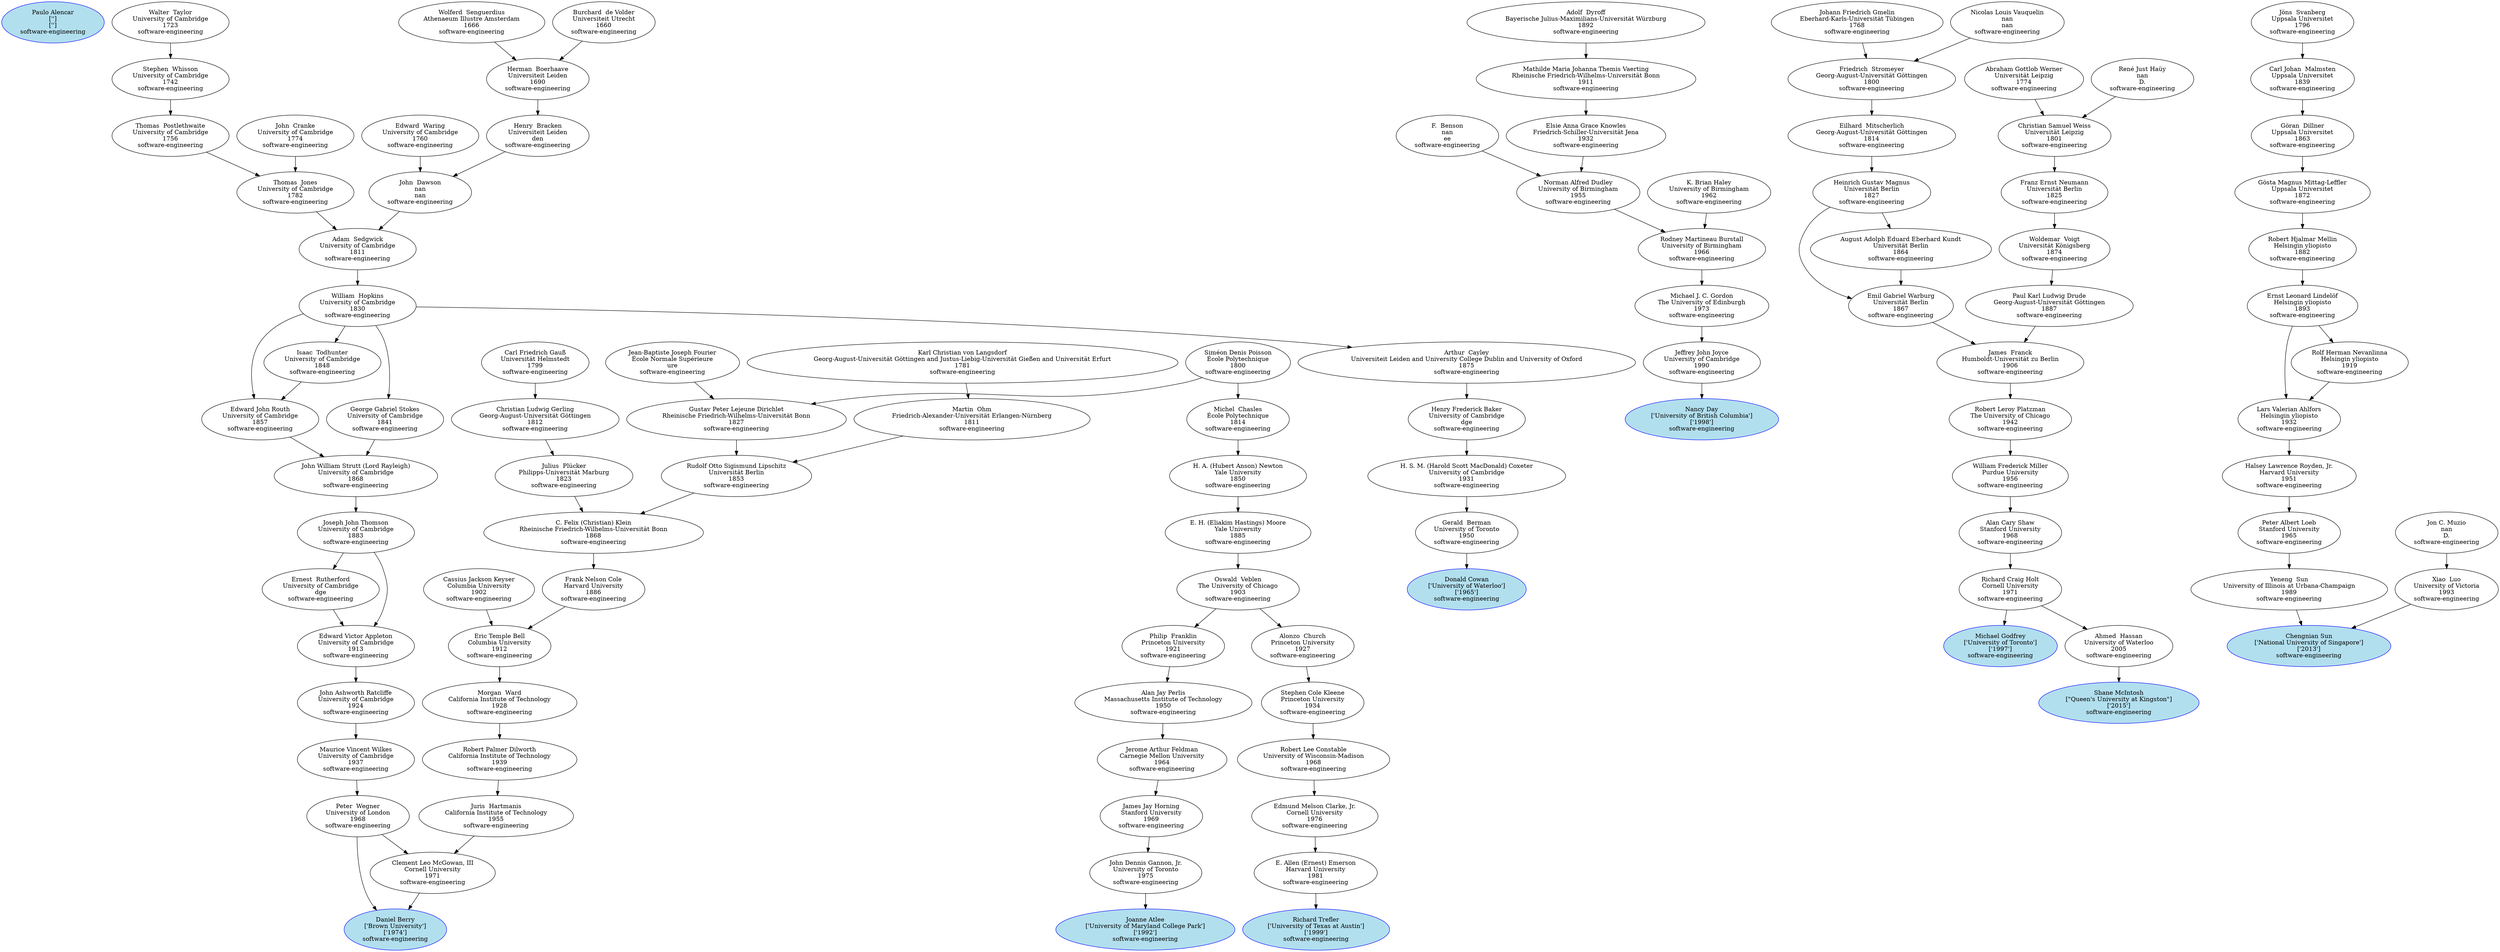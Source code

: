 digraph "Academic Genealogy for software-engineering" {
	227840 [label="Paulo Alencar
['']
['']
software-engineering" color=blue fillcolor=lightblue2 style=filled]
	66892 [label="Joanne Atlee
['University of Maryland College Park']
['1992']
software-engineering" color=blue fillcolor=lightblue2 style=filled]
	14473 [label="Daniel Berry
['Brown University']
['1974']
software-engineering" color=blue fillcolor=lightblue2 style=filled]
	66817 [label="Donald Cowan
['University of Waterloo']
['1965']
software-engineering" color=blue fillcolor=lightblue2 style=filled]
	72132 [label="Nancy Day
['University of British Columbia']
['1998']
software-engineering" color=blue fillcolor=lightblue2 style=filled]
	90655 [label="Michael Godfrey
['University of Toronto']
['1997']
software-engineering" color=blue fillcolor=lightblue2 style=filled]
	220043 [label="Shane McIntosh
[\"Queen's University at Kingston\"]
['2015']
software-engineering" color=blue fillcolor=lightblue2 style=filled]
	185328 [label="Chengnian Sun
['National University of Singapore']
['2013']
software-engineering" color=blue fillcolor=lightblue2 style=filled]
	69919 [label="Richard Trefler
['University of Texas at Austin']
['1999']
software-engineering" color=blue fillcolor=lightblue2 style=filled]
	103306 [label="John Dennis Gannon, Jr.
University of Toronto
1975
software-engineering"]
	15166 [label="Peter  Wegner
University of London
1968
software-engineering"]
	13683 [label="Clement Leo McGowan, III
Cornell University
1971
software-engineering"]
	15914 [label="Gerald  Berman
University of Toronto
1950
software-engineering"]
	72125 [label="Jeffrey John Joyce
University of Cambridge
1990
software-engineering"]
	67141 [label="Richard Craig Holt
Cornell University
1971
software-engineering"]
	90657 [label="Ahmed  Hassan
University of Waterloo
2005
software-engineering"]
	4794 [label="Yeneng  Sun
University of Illinois at Urbana-Champaign
1989
software-engineering"]
	72059 [label="Xiao  Luo
University of Victoria
1993
software-engineering"]
	69873 [label="E. Allen (Ernest) Emerson
Harvard University
1981
software-engineering"]
	13815 [label="James Jay Horning
Stanford University
1969
software-engineering"]
	143090 [label="Maurice Vincent Wilkes
University of Cambridge
1937
software-engineering"]
	10404 [label="Juris  Hartmanis
California Institute of Technology
1955
software-engineering"]
	12555 [label="H. S. M. (Harold Scott MacDonald) Coxeter
University of Cambridge
1931
software-engineering"]
	86294 [label="Michael J. C. Gordon
The University of Edinburgh
1973
software-engineering"]
	88103 [label="Alan Cary Shaw
Stanford University
1968
software-engineering"]
	4787 [label="Peter Albert Loeb
Stanford University
1965
software-engineering"]
	72031 [label="Jon C. Muzio
nan
D.
software-engineering"]
	50063 [label="Edmund Melson Clarke, Jr.
Cornell University
1976
software-engineering"]
	13120 [label="Jerome Arthur Feldman
Carnegie Mellon University
1964
software-engineering"]
	147661 [label="John Ashworth Ratcliffe
University of Cambridge
1924
software-engineering"]
	10395 [label="Robert Palmer Dilworth
California Institute of Technology
1939
software-engineering"]
	13135 [label="Henry Frederick Baker
University of Cambridge
dge
software-engineering"]
	102542 [label="Rodney Martineau Burstall
University of Birmingham
1966
software-engineering"]
	88102 [label="William Frederick Miller
Purdue University
1956
software-engineering"]
	8310 [label="Halsey Lawrence Royden, Jr.
Harvard University
1951
software-engineering"]
	9041 [label="Robert Lee Constable
University of Wisconsin-Madison
1968
software-engineering"]
	13112 [label="Alan Jay Perlis
Massachusetts Institute of Technology
1950
software-engineering"]
	112651 [label="Edward Victor Appleton
University of Cambridge
1913
software-engineering"]
	10385 [label="Morgan  Ward
California Institute of Technology
1928
software-engineering"]
	7824 [label="Arthur  Cayley
Universiteit Leiden and University College Dublin and University of Oxford
1875
software-engineering"]
	133637 [label="Norman Alfred Dudley
University of Birmingham
1955
software-engineering"]
	133638 [label="K. Brian Haley
University of Birmingham
1962
software-engineering"]
	128356 [label="Robert Leroy Platzman
The University of Chicago
1942
software-engineering"]
	1430 [label="Lars Valerian Ahlfors
Helsingin yliopisto
1932
software-engineering"]
	8012 [label="Stephen Cole Kleene
Princeton University
1934
software-engineering"]
	1488 [label="Philip  Franklin
Princeton University
1921
software-engineering"]
	50699 [label="Ernest  Rutherford
University of Cambridge
dge
software-engineering"]
	50701 [label="Joseph John Thomson
University of Cambridge
1883
software-engineering"]
	7868 [label="Eric Temple Bell
Columbia University
1912
software-engineering"]
	42016 [label="William  Hopkins
University of Cambridge
1830
software-engineering"]
	170791 [label="F.  Benson
nan
ee
software-engineering"]
	170790 [label="Elsie Anna Grace Knowles
Friedrich-Schiller-Universität Jena
1932
software-engineering"]
	126428 [label="James  Franck
Humboldt-Universität zu Berlin
1906
software-engineering"]
	18689 [label="Rolf Herman Nevanlinna
Helsingin yliopisto
1919
software-engineering"]
	782 [label="Ernst Leonard Lindelöf
Helsingin yliopisto
1893
software-engineering"]
	8011 [label="Alonzo  Church
Princeton University
1927
software-engineering"]
	805 [label="Oswald  Veblen
The University of Chicago
1903
software-engineering"]
	101979 [label="John William Strutt (Lord Rayleigh)
University of Cambridge
1868
software-engineering"]
	7611 [label="Frank Nelson Cole
Harvard University
1886
software-engineering"]
	37346 [label="Cassius Jackson Keyser
Columbia University
1902
software-engineering"]
	102043 [label="Adam  Sedgwick
University of Cambridge
1811
software-engineering"]
	181026 [label="Mathilde Maria Johanna Themis Vaerting
Rheinische Friedrich-Wilhelms-Universität Bonn
1911
software-engineering"]
	124661 [label="Emil Gabriel Warburg
Universität Berlin
1867
software-engineering"]
	62397 [label="Paul Karl Ludwig Drude
Georg-August-Universität Göttingen
1887
software-engineering"]
	143865 [label="Robert Hjalmar Mellin
Helsingin yliopisto
1882
software-engineering"]
	806 [label="E. H. (Eliakim Hastings) Moore
Yale University
1885
software-engineering"]
	101929 [label="Edward John Routh
University of Cambridge
1857
software-engineering"]
	102483 [label="George Gabriel Stokes
University of Cambridge
1841
software-engineering"]
	7401 [label="C. Felix (Christian) Klein
Rheinische Friedrich-Wilhelms-Universität Bonn
1868
software-engineering"]
	102036 [label="Thomas  Jones
University of Cambridge
1782
software-engineering"]
	102037 [label="John  Dawson
nan
nan
software-engineering"]
	51360 [label="Adolf  Dyroff
Bayerische Julius-Maximilians-Universität Würzburg
1892
software-engineering"]
	123978 [label="Heinrich Gustav Magnus
Universität Berlin
1827
software-engineering"]
	123973 [label="August Adolph Eduard Eberhard Kundt
Universität Berlin
1864
software-engineering"]
	45011 [label="Woldemar  Voigt
Universität Königsberg
1874
software-engineering"]
	19770 [label="Gösta Magnus Mittag-Leffler
Uppsala Universitet
1872
software-engineering"]
	7865 [label="H. A. (Hubert Anson) Newton
Yale University
1850
software-engineering"]
	129420 [label="Isaac  Todhunter
University of Cambridge
1848
software-engineering"]
	7402 [label="Julius  Plücker
Philipps-Universität Marburg
1823
software-engineering"]
	19964 [label="Rudolf Otto Sigismund Lipschitz
Universität Berlin
1853
software-engineering"]
	133301 [label="Thomas  Postlethwaite
University of Cambridge
1756
software-engineering"]
	103066 [label="John  Cranke
University of Cambridge
1774
software-engineering"]
	129421 [label="Edward  Waring
University of Cambridge
1760
software-engineering"]
	129422 [label="Henry  Bracken
Universiteit Leiden
den
software-engineering"]
	123999 [label="Eilhard  Mitscherlich
Georg-August-Universität Göttingen
1814
software-engineering"]
	18600 [label="Franz Ernst Neumann
Universität Berlin
1825
software-engineering"]
	24894 [label="Göran  Dillner
Uppsala Universitet
1863
software-engineering"]
	26995 [label="Michel  Chasles
École Polytechnique
1814
software-engineering"]
	29642 [label="Christian Ludwig Gerling
Georg-August-Universität Göttingen
1812
software-engineering"]
	17946 [label="Gustav Peter Lejeune Dirichlet
Rheinische Friedrich-Wilhelms-Universität Bonn
1827
software-engineering"]
	47064 [label="Martin  Ohm
Friedrich-Alexander-Universität Erlangen-Nürnberg
1811
software-engineering"]
	133367 [label="Stephen  Whisson
University of Cambridge
1742
software-engineering"]
	101856 [label="Herman  Boerhaave
Universiteit Leiden
1690
software-engineering"]
	123979 [label="Friedrich  Stromeyer
Georg-August-Universität Göttingen
1800
software-engineering"]
	66319 [label="Christian Samuel Weiss
Universität Leipzig
1801
software-engineering"]
	167682 [label="Carl Johan  Malmsten
Uppsala Universitet
1839
software-engineering"]
	17865 [label="Siméon Denis Poisson
École Polytechnique
1800
software-engineering"]
	18231 [label="Carl Friedrich Gauß
Universität Helmstedt
1799
software-engineering"]
	17981 [label="Jean-Baptiste Joseph Fourier
École Normale Supérieure
ure
software-engineering"]
	47025 [label="Karl Christian von Langsdorf
Georg-August-Universität Göttingen and Justus-Liebig-Universität Gießen and Universität Erfurt
1781
software-engineering"]
	133368 [label="Walter  Taylor
University of Cambridge
1723
software-engineering"]
	115155 [label="Wolferd  Senguerdius
Athenaeum Illustre Amsterdam
1666
software-engineering"]
	101858 [label="Burchard  de Volder
Universiteit Utrecht
1660
software-engineering"]
	76485 [label="Johann Friedrich Gmelin
Eberhard-Karls-Universität Tübingen
1768
software-engineering"]
	158571 [label="Nicolas Louis Vauquelin
nan
nan
software-engineering"]
	124285 [label="Abraham Gottlob Werner
Universität Leipzig
1774
software-engineering"]
	124286 [label="René Just Haüy
nan
D.
software-engineering"]
	20543 [label="Jöns  Svanberg
Uppsala Universitet
1796
software-engineering"]
	103306 -> 66892
	15166 -> 14473
	13683 -> 14473
	15914 -> 66817
	72125 -> 72132
	67141 -> 90655
	90657 -> 220043
	4794 -> 185328
	72059 -> 185328
	69873 -> 69919
	13815 -> 103306
	143090 -> 15166
	15166 -> 13683
	10404 -> 13683
	12555 -> 15914
	86294 -> 72125
	88103 -> 67141
	67141 -> 90657
	4787 -> 4794
	72031 -> 72059
	50063 -> 69873
	13120 -> 13815
	147661 -> 143090
	10395 -> 10404
	13135 -> 12555
	102542 -> 86294
	88102 -> 88103
	8310 -> 4787
	9041 -> 50063
	13112 -> 13120
	112651 -> 147661
	10385 -> 10395
	7824 -> 13135
	133637 -> 102542
	133638 -> 102542
	128356 -> 88102
	1430 -> 8310
	8012 -> 9041
	1488 -> 13112
	50699 -> 112651
	50701 -> 112651
	7868 -> 10385
	42016 -> 7824
	170791 -> 133637
	170790 -> 133637
	126428 -> 128356
	18689 -> 1430
	782 -> 1430
	8011 -> 8012
	805 -> 1488
	50701 -> 50699
	101979 -> 50701
	7611 -> 7868
	37346 -> 7868
	102043 -> 42016
	181026 -> 170790
	124661 -> 126428
	62397 -> 126428
	782 -> 18689
	143865 -> 782
	805 -> 8011
	806 -> 805
	101929 -> 101979
	102483 -> 101979
	7401 -> 7611
	102036 -> 102043
	102037 -> 102043
	51360 -> 181026
	123978 -> 124661
	123973 -> 124661
	45011 -> 62397
	19770 -> 143865
	7865 -> 806
	42016 -> 101929
	129420 -> 101929
	42016 -> 102483
	7402 -> 7401
	19964 -> 7401
	133301 -> 102036
	103066 -> 102036
	129421 -> 102037
	129422 -> 102037
	123999 -> 123978
	123978 -> 123973
	18600 -> 45011
	24894 -> 19770
	26995 -> 7865
	42016 -> 129420
	29642 -> 7402
	17946 -> 19964
	47064 -> 19964
	133367 -> 133301
	101856 -> 129422
	123979 -> 123999
	66319 -> 18600
	167682 -> 24894
	17865 -> 26995
	18231 -> 29642
	17865 -> 17946
	17981 -> 17946
	47025 -> 47064
	133368 -> 133367
	115155 -> 101856
	101858 -> 101856
	76485 -> 123979
	158571 -> 123979
	124285 -> 66319
	124286 -> 66319
	20543 -> 167682
}
